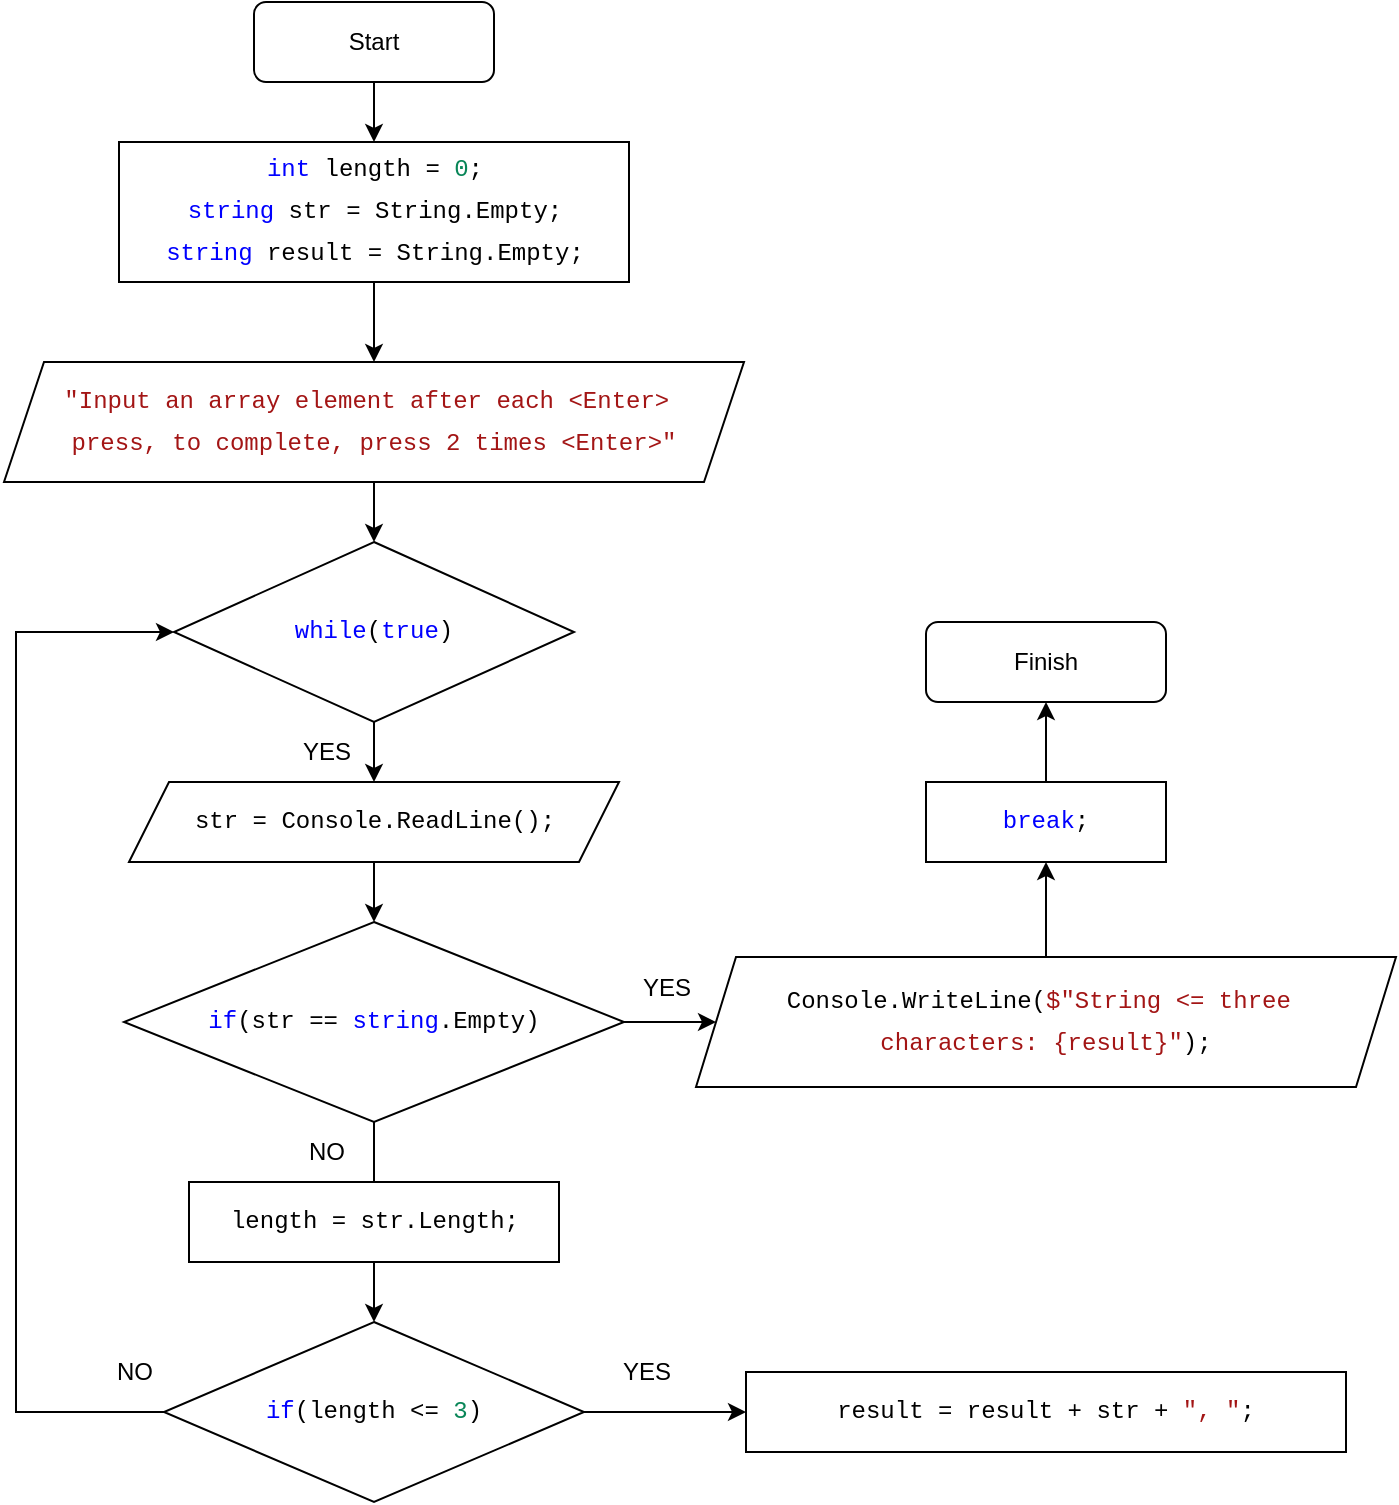 <mxfile version="20.2.8" type="device"><diagram id="kRMAZt_S3v09UxQyAKiW" name="Страница 1"><mxGraphModel dx="946" dy="591" grid="1" gridSize="10" guides="1" tooltips="1" connect="1" arrows="1" fold="1" page="1" pageScale="1" pageWidth="827" pageHeight="1169" math="0" shadow="0"><root><mxCell id="0"/><mxCell id="1" parent="0"/><mxCell id="qg-0zX5NV42uj2ynRZtR-33" value="" style="edgeStyle=orthogonalEdgeStyle;rounded=0;orthogonalLoop=1;jettySize=auto;html=1;fontSize=12;" parent="1" source="qg-0zX5NV42uj2ynRZtR-1" target="qg-0zX5NV42uj2ynRZtR-2" edge="1"><mxGeometry relative="1" as="geometry"/></mxCell><mxCell id="qg-0zX5NV42uj2ynRZtR-1" value="&lt;p&gt;Start&lt;/p&gt;" style="rounded=1;whiteSpace=wrap;html=1;" parent="1" vertex="1"><mxGeometry x="199" y="50" width="120" height="40" as="geometry"/></mxCell><mxCell id="qg-0zX5NV42uj2ynRZtR-20" value="" style="edgeStyle=orthogonalEdgeStyle;rounded=0;orthogonalLoop=1;jettySize=auto;html=1;" parent="1" source="qg-0zX5NV42uj2ynRZtR-2" target="qg-0zX5NV42uj2ynRZtR-4" edge="1"><mxGeometry relative="1" as="geometry"/></mxCell><mxCell id="qg-0zX5NV42uj2ynRZtR-2" value="&lt;div style=&quot;color: rgb(212, 212, 212); background-color: rgb(30, 30, 30); font-family: Menlo, Monaco, &amp;quot;Courier New&amp;quot;, monospace; font-size: 14px; line-height: 21px;&quot;&gt;&lt;div style=&quot;color: rgb(0, 0, 0); background-color: rgb(255, 255, 255); line-height: 21px; font-size: 12px;&quot;&gt;&lt;p&gt;&lt;span style=&quot;color: #0000ff;&quot;&gt;int&lt;/span&gt; length = &lt;span style=&quot;color: #098658;&quot;&gt;0&lt;/span&gt;;&lt;br&gt; &lt;span style=&quot;color: #0000ff;&quot;&gt;string&lt;/span&gt; str = String.Empty;&lt;br&gt;&lt;span style=&quot;color: #0000ff;&quot;&gt;string&lt;/span&gt; result = String.Empty;&lt;/p&gt;&lt;/div&gt;&lt;/div&gt;" style="rounded=0;whiteSpace=wrap;html=1;" parent="1" vertex="1"><mxGeometry x="131.5" y="120" width="255" height="70" as="geometry"/></mxCell><mxCell id="qg-0zX5NV42uj2ynRZtR-21" value="" style="edgeStyle=orthogonalEdgeStyle;rounded=0;orthogonalLoop=1;jettySize=auto;html=1;" parent="1" source="qg-0zX5NV42uj2ynRZtR-4" target="qg-0zX5NV42uj2ynRZtR-7" edge="1"><mxGeometry relative="1" as="geometry"/></mxCell><mxCell id="qg-0zX5NV42uj2ynRZtR-4" value="&lt;div style=&quot;background-color: rgb(255, 255, 255); font-family: Menlo, Monaco, &amp;quot;Courier New&amp;quot;, monospace; line-height: 21px;&quot;&gt;&lt;span style=&quot;color: rgb(163, 21, 21);&quot;&gt;&lt;font style=&quot;font-size: 12px;&quot;&gt;&quot;Input an array element after each &amp;lt;Enter&amp;gt;&amp;nbsp;&lt;/font&gt;&lt;/span&gt;&lt;/div&gt;&lt;div style=&quot;background-color: rgb(255, 255, 255); font-family: Menlo, Monaco, &amp;quot;Courier New&amp;quot;, monospace; line-height: 21px;&quot;&gt;&lt;span style=&quot;color: rgb(163, 21, 21);&quot;&gt;&lt;font style=&quot;font-size: 12px;&quot;&gt;press, to complete, press 2 times &amp;lt;Enter&amp;gt;&quot;&lt;/font&gt;&lt;/span&gt;&lt;/div&gt;" style="shape=parallelogram;perimeter=parallelogramPerimeter;whiteSpace=wrap;html=1;fixedSize=1;" parent="1" vertex="1"><mxGeometry x="74" y="230" width="370" height="60" as="geometry"/></mxCell><mxCell id="qg-0zX5NV42uj2ynRZtR-22" value="" style="edgeStyle=orthogonalEdgeStyle;rounded=0;orthogonalLoop=1;jettySize=auto;html=1;" parent="1" source="qg-0zX5NV42uj2ynRZtR-7" target="qg-0zX5NV42uj2ynRZtR-8" edge="1"><mxGeometry relative="1" as="geometry"/></mxCell><mxCell id="qg-0zX5NV42uj2ynRZtR-7" value="&lt;div style=&quot;background-color: rgb(255, 255, 255); font-family: Menlo, Monaco, &amp;quot;Courier New&amp;quot;, monospace; line-height: 21px;&quot;&gt;&lt;span style=&quot;color: #0000ff;&quot;&gt;while&lt;/span&gt;(&lt;span style=&quot;color: #0000ff;&quot;&gt;true&lt;/span&gt;)&lt;/div&gt;" style="rhombus;whiteSpace=wrap;html=1;" parent="1" vertex="1"><mxGeometry x="159" y="320" width="200" height="90" as="geometry"/></mxCell><mxCell id="qg-0zX5NV42uj2ynRZtR-23" value="" style="edgeStyle=orthogonalEdgeStyle;rounded=0;orthogonalLoop=1;jettySize=auto;html=1;" parent="1" source="qg-0zX5NV42uj2ynRZtR-8" target="qg-0zX5NV42uj2ynRZtR-9" edge="1"><mxGeometry relative="1" as="geometry"/></mxCell><mxCell id="qg-0zX5NV42uj2ynRZtR-8" value="&lt;div style=&quot;background-color: rgb(255, 255, 255); font-family: Menlo, Monaco, &amp;quot;Courier New&amp;quot;, monospace; line-height: 21px;&quot;&gt;&lt;font style=&quot;font-size: 12px;&quot;&gt;str = Console.ReadLine();&lt;/font&gt;&lt;/div&gt;" style="shape=parallelogram;perimeter=parallelogramPerimeter;whiteSpace=wrap;html=1;fixedSize=1;" parent="1" vertex="1"><mxGeometry x="136.5" y="440" width="245" height="40" as="geometry"/></mxCell><mxCell id="qg-0zX5NV42uj2ynRZtR-24" value="" style="edgeStyle=orthogonalEdgeStyle;rounded=0;orthogonalLoop=1;jettySize=auto;html=1;" parent="1" source="qg-0zX5NV42uj2ynRZtR-9" target="qg-0zX5NV42uj2ynRZtR-12" edge="1"><mxGeometry relative="1" as="geometry"/></mxCell><mxCell id="qg-0zX5NV42uj2ynRZtR-27" value="" style="edgeStyle=orthogonalEdgeStyle;rounded=0;orthogonalLoop=1;jettySize=auto;html=1;" parent="1" source="qg-0zX5NV42uj2ynRZtR-9" edge="1"><mxGeometry relative="1" as="geometry"><mxPoint x="259" y="670" as="targetPoint"/></mxGeometry></mxCell><mxCell id="qg-0zX5NV42uj2ynRZtR-9" value="&lt;div style=&quot;background-color: rgb(255, 255, 255); font-family: Menlo, Monaco, &amp;quot;Courier New&amp;quot;, monospace; line-height: 21px;&quot;&gt;&lt;span style=&quot;color: #0000ff;&quot;&gt;if&lt;/span&gt;(str == &lt;span style=&quot;color: #0000ff;&quot;&gt;string&lt;/span&gt;.Empty)&lt;/div&gt;" style="rhombus;whiteSpace=wrap;html=1;" parent="1" vertex="1"><mxGeometry x="134" y="510" width="250" height="100" as="geometry"/></mxCell><mxCell id="qg-0zX5NV42uj2ynRZtR-30" value="" style="edgeStyle=orthogonalEdgeStyle;rounded=0;orthogonalLoop=1;jettySize=auto;html=1;" parent="1" source="qg-0zX5NV42uj2ynRZtR-12" target="qg-0zX5NV42uj2ynRZtR-14" edge="1"><mxGeometry relative="1" as="geometry"/></mxCell><mxCell id="qg-0zX5NV42uj2ynRZtR-12" value="&lt;div style=&quot;background-color: rgb(255, 255, 255); font-family: Menlo, Monaco, &amp;quot;Courier New&amp;quot;, monospace; line-height: 21px;&quot;&gt;&lt;div style=&quot;line-height: 21px;&quot;&gt;Console.WriteLine(&lt;span style=&quot;color: #a31515;&quot;&gt;$&quot;&lt;/span&gt;&lt;span style=&quot;color: #a31515;&quot;&gt;String &amp;lt;= three&amp;nbsp;&lt;/span&gt;&lt;/div&gt;&lt;div style=&quot;line-height: 21px;&quot;&gt;&lt;span style=&quot;color: #a31515;&quot;&gt;characters: &lt;/span&gt;&lt;span style=&quot;color: #a31515;&quot;&gt;{result}&lt;/span&gt;&lt;span style=&quot;color: #a31515;&quot;&gt;&quot;&lt;/span&gt;);&lt;/div&gt;&lt;/div&gt;" style="shape=parallelogram;perimeter=parallelogramPerimeter;whiteSpace=wrap;html=1;fixedSize=1;" parent="1" vertex="1"><mxGeometry x="420" y="527.5" width="350" height="65" as="geometry"/></mxCell><mxCell id="qg-0zX5NV42uj2ynRZtR-31" value="" style="edgeStyle=orthogonalEdgeStyle;rounded=0;orthogonalLoop=1;jettySize=auto;html=1;" parent="1" source="qg-0zX5NV42uj2ynRZtR-14" target="qg-0zX5NV42uj2ynRZtR-15" edge="1"><mxGeometry relative="1" as="geometry"/></mxCell><mxCell id="qg-0zX5NV42uj2ynRZtR-14" value="&lt;div style=&quot;background-color: rgb(255, 255, 255); font-family: Menlo, Monaco, &amp;quot;Courier New&amp;quot;, monospace; line-height: 21px;&quot;&gt;&lt;span style=&quot;color: #0000ff;&quot;&gt;break&lt;/span&gt;;&lt;/div&gt;" style="rounded=0;whiteSpace=wrap;html=1;" parent="1" vertex="1"><mxGeometry x="535" y="440" width="120" height="40" as="geometry"/></mxCell><mxCell id="qg-0zX5NV42uj2ynRZtR-15" value="Finish" style="rounded=1;whiteSpace=wrap;html=1;" parent="1" vertex="1"><mxGeometry x="535" y="360" width="120" height="40" as="geometry"/></mxCell><mxCell id="qg-0zX5NV42uj2ynRZtR-28" value="" style="edgeStyle=orthogonalEdgeStyle;rounded=0;orthogonalLoop=1;jettySize=auto;html=1;" parent="1" source="qg-0zX5NV42uj2ynRZtR-16" target="qg-0zX5NV42uj2ynRZtR-17" edge="1"><mxGeometry relative="1" as="geometry"/></mxCell><mxCell id="qg-0zX5NV42uj2ynRZtR-16" value="&lt;div style=&quot;background-color: rgb(255, 255, 255); font-family: Menlo, Monaco, &amp;quot;Courier New&amp;quot;, monospace; line-height: 21px;&quot;&gt;&lt;font style=&quot;font-size: 12px;&quot;&gt;length = str.Length;&lt;/font&gt;&lt;/div&gt;" style="rounded=0;whiteSpace=wrap;html=1;" parent="1" vertex="1"><mxGeometry x="166.5" y="640" width="185" height="40" as="geometry"/></mxCell><mxCell id="qg-0zX5NV42uj2ynRZtR-29" value="" style="edgeStyle=orthogonalEdgeStyle;rounded=0;orthogonalLoop=1;jettySize=auto;html=1;" parent="1" source="qg-0zX5NV42uj2ynRZtR-17" target="qg-0zX5NV42uj2ynRZtR-18" edge="1"><mxGeometry relative="1" as="geometry"/></mxCell><mxCell id="qg-0zX5NV42uj2ynRZtR-32" style="edgeStyle=orthogonalEdgeStyle;rounded=0;orthogonalLoop=1;jettySize=auto;html=1;entryX=0;entryY=0.5;entryDx=0;entryDy=0;" parent="1" source="qg-0zX5NV42uj2ynRZtR-17" target="qg-0zX5NV42uj2ynRZtR-7" edge="1"><mxGeometry relative="1" as="geometry"><mxPoint x="84" y="410" as="targetPoint"/><Array as="points"><mxPoint x="80" y="755"/><mxPoint x="80" y="365"/></Array></mxGeometry></mxCell><mxCell id="qg-0zX5NV42uj2ynRZtR-17" value="&lt;div style=&quot;background-color: rgb(255, 255, 255); font-family: Menlo, Monaco, &amp;quot;Courier New&amp;quot;, monospace; line-height: 21px;&quot;&gt;&lt;span style=&quot;color: #0000ff;&quot;&gt;if&lt;/span&gt;(length &amp;lt;= &lt;span style=&quot;color: #098658;&quot;&gt;3&lt;/span&gt;)&lt;/div&gt;" style="rhombus;whiteSpace=wrap;html=1;" parent="1" vertex="1"><mxGeometry x="154" y="710" width="210" height="90" as="geometry"/></mxCell><mxCell id="qg-0zX5NV42uj2ynRZtR-18" value="&lt;div style=&quot;background-color: rgb(255, 255, 255); font-family: Menlo, Monaco, &amp;quot;Courier New&amp;quot;, monospace; line-height: 21px;&quot;&gt;result = result + str + &lt;span style=&quot;color: #a31515;&quot;&gt;&quot;, &quot;&lt;/span&gt;;&lt;/div&gt;" style="rounded=0;whiteSpace=wrap;html=1;" parent="1" vertex="1"><mxGeometry x="445" y="735" width="300" height="40" as="geometry"/></mxCell><mxCell id="qg-0zX5NV42uj2ynRZtR-34" value="YES&lt;br&gt;" style="text;html=1;align=center;verticalAlign=middle;resizable=0;points=[];autosize=1;strokeColor=none;fillColor=none;fontSize=12;" parent="1" vertex="1"><mxGeometry x="370" y="720" width="50" height="30" as="geometry"/></mxCell><mxCell id="qg-0zX5NV42uj2ynRZtR-35" value="NO" style="text;html=1;align=center;verticalAlign=middle;resizable=0;points=[];autosize=1;strokeColor=none;fillColor=none;fontSize=12;" parent="1" vertex="1"><mxGeometry x="119" y="720" width="40" height="30" as="geometry"/></mxCell><mxCell id="qg-0zX5NV42uj2ynRZtR-36" value="YES&lt;br&gt;" style="text;html=1;align=center;verticalAlign=middle;resizable=0;points=[];autosize=1;strokeColor=none;fillColor=none;fontSize=12;" parent="1" vertex="1"><mxGeometry x="380" y="527.5" width="50" height="30" as="geometry"/></mxCell><mxCell id="qg-0zX5NV42uj2ynRZtR-37" value="YES&lt;br&gt;" style="text;html=1;align=center;verticalAlign=middle;resizable=0;points=[];autosize=1;strokeColor=none;fillColor=none;fontSize=12;" parent="1" vertex="1"><mxGeometry x="210" y="410" width="50" height="30" as="geometry"/></mxCell><mxCell id="qg-0zX5NV42uj2ynRZtR-38" value="NO" style="text;html=1;align=center;verticalAlign=middle;resizable=0;points=[];autosize=1;strokeColor=none;fillColor=none;fontSize=12;" parent="1" vertex="1"><mxGeometry x="215" y="610" width="40" height="30" as="geometry"/></mxCell></root></mxGraphModel></diagram></mxfile>